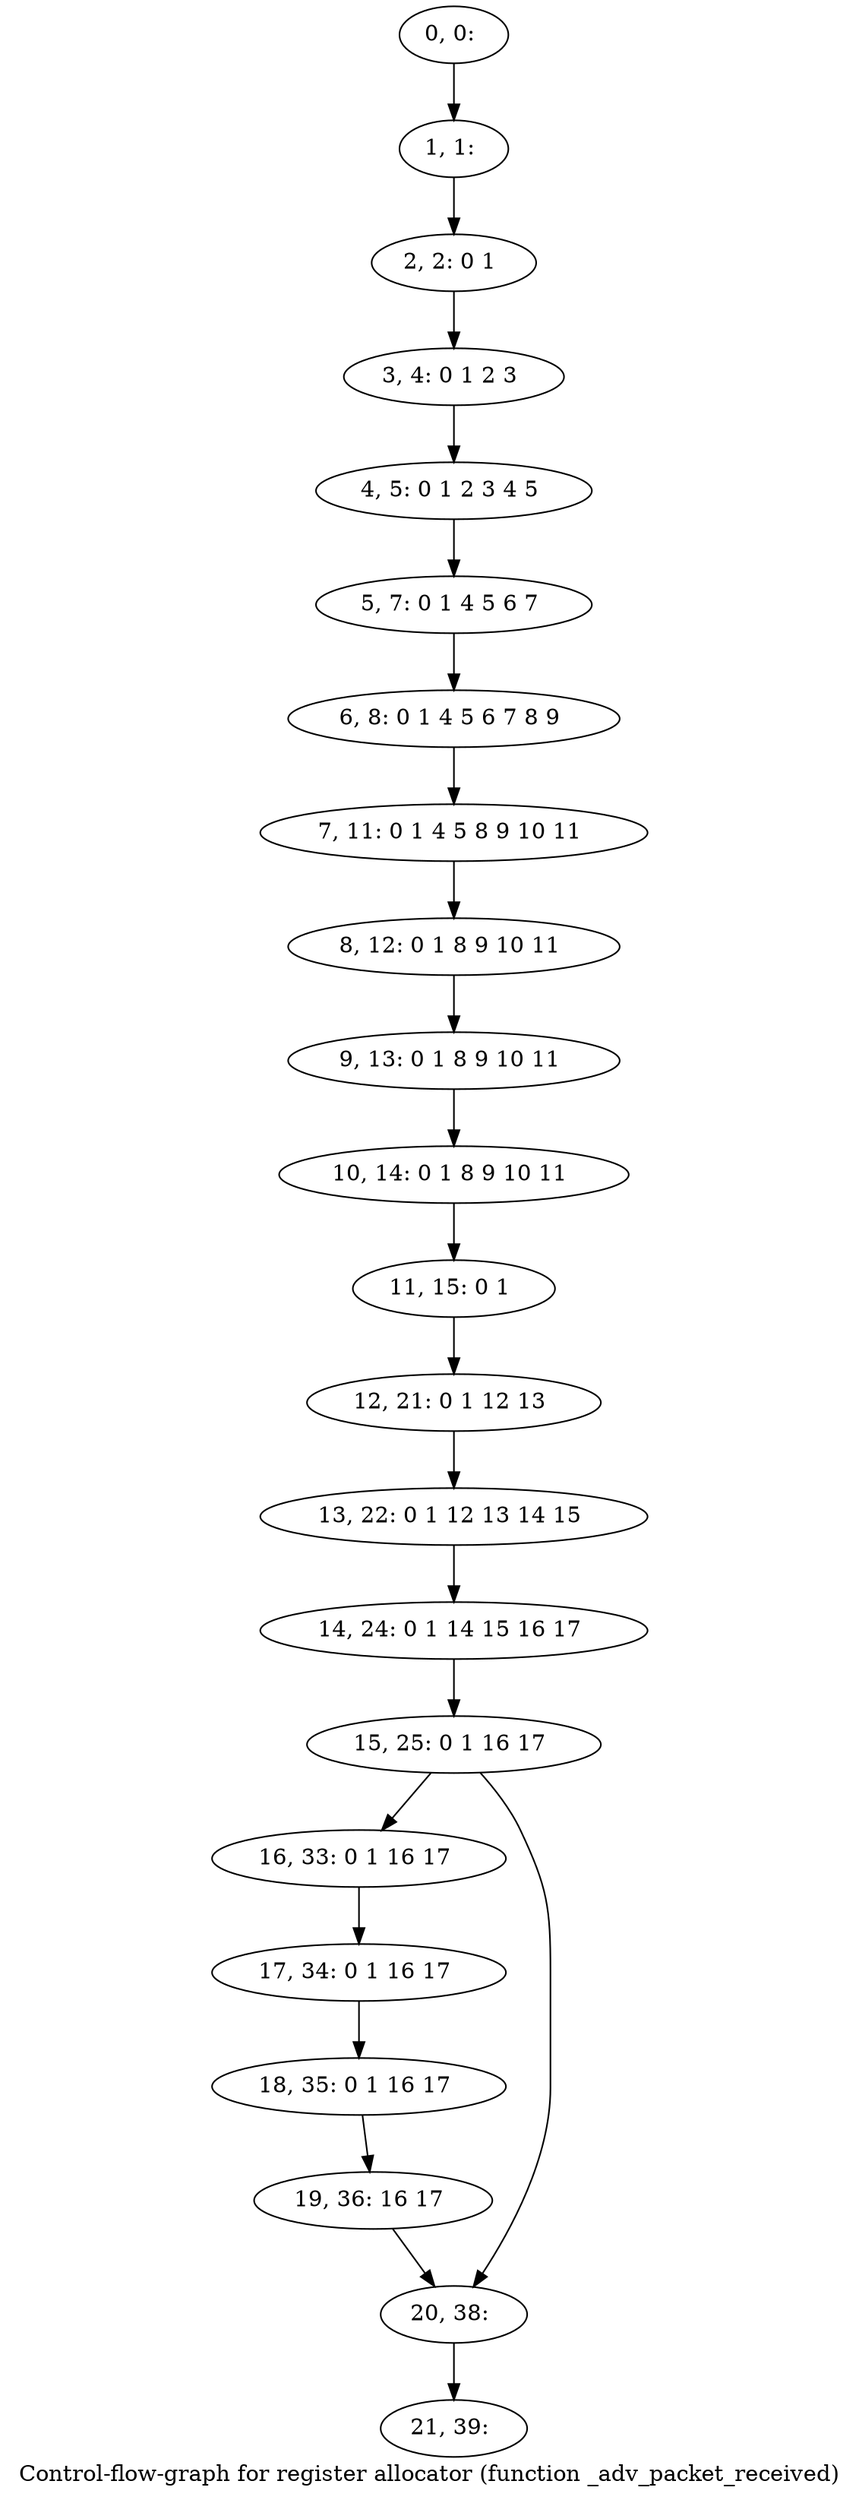 digraph G {
graph [label="Control-flow-graph for register allocator (function _adv_packet_received)"]
0[label="0, 0: "];
1[label="1, 1: "];
2[label="2, 2: 0 1 "];
3[label="3, 4: 0 1 2 3 "];
4[label="4, 5: 0 1 2 3 4 5 "];
5[label="5, 7: 0 1 4 5 6 7 "];
6[label="6, 8: 0 1 4 5 6 7 8 9 "];
7[label="7, 11: 0 1 4 5 8 9 10 11 "];
8[label="8, 12: 0 1 8 9 10 11 "];
9[label="9, 13: 0 1 8 9 10 11 "];
10[label="10, 14: 0 1 8 9 10 11 "];
11[label="11, 15: 0 1 "];
12[label="12, 21: 0 1 12 13 "];
13[label="13, 22: 0 1 12 13 14 15 "];
14[label="14, 24: 0 1 14 15 16 17 "];
15[label="15, 25: 0 1 16 17 "];
16[label="16, 33: 0 1 16 17 "];
17[label="17, 34: 0 1 16 17 "];
18[label="18, 35: 0 1 16 17 "];
19[label="19, 36: 16 17 "];
20[label="20, 38: "];
21[label="21, 39: "];
0->1 ;
1->2 ;
2->3 ;
3->4 ;
4->5 ;
5->6 ;
6->7 ;
7->8 ;
8->9 ;
9->10 ;
10->11 ;
11->12 ;
12->13 ;
13->14 ;
14->15 ;
15->16 ;
15->20 ;
16->17 ;
17->18 ;
18->19 ;
19->20 ;
20->21 ;
}
